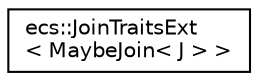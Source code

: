 digraph "Graphical Class Hierarchy"
{
 // LATEX_PDF_SIZE
  edge [fontname="Helvetica",fontsize="10",labelfontname="Helvetica",labelfontsize="10"];
  node [fontname="Helvetica",fontsize="10",shape=record];
  rankdir="LR";
  Node0 [label="ecs::JoinTraitsExt\l\< MaybeJoin\< J \> \>",height=0.2,width=0.4,color="black", fillcolor="white", style="filled",URL="$structecs_1_1_join_traits_ext_3_01_maybe_join_3_01_j_01_4_01_4.html",tooltip=" "];
}
